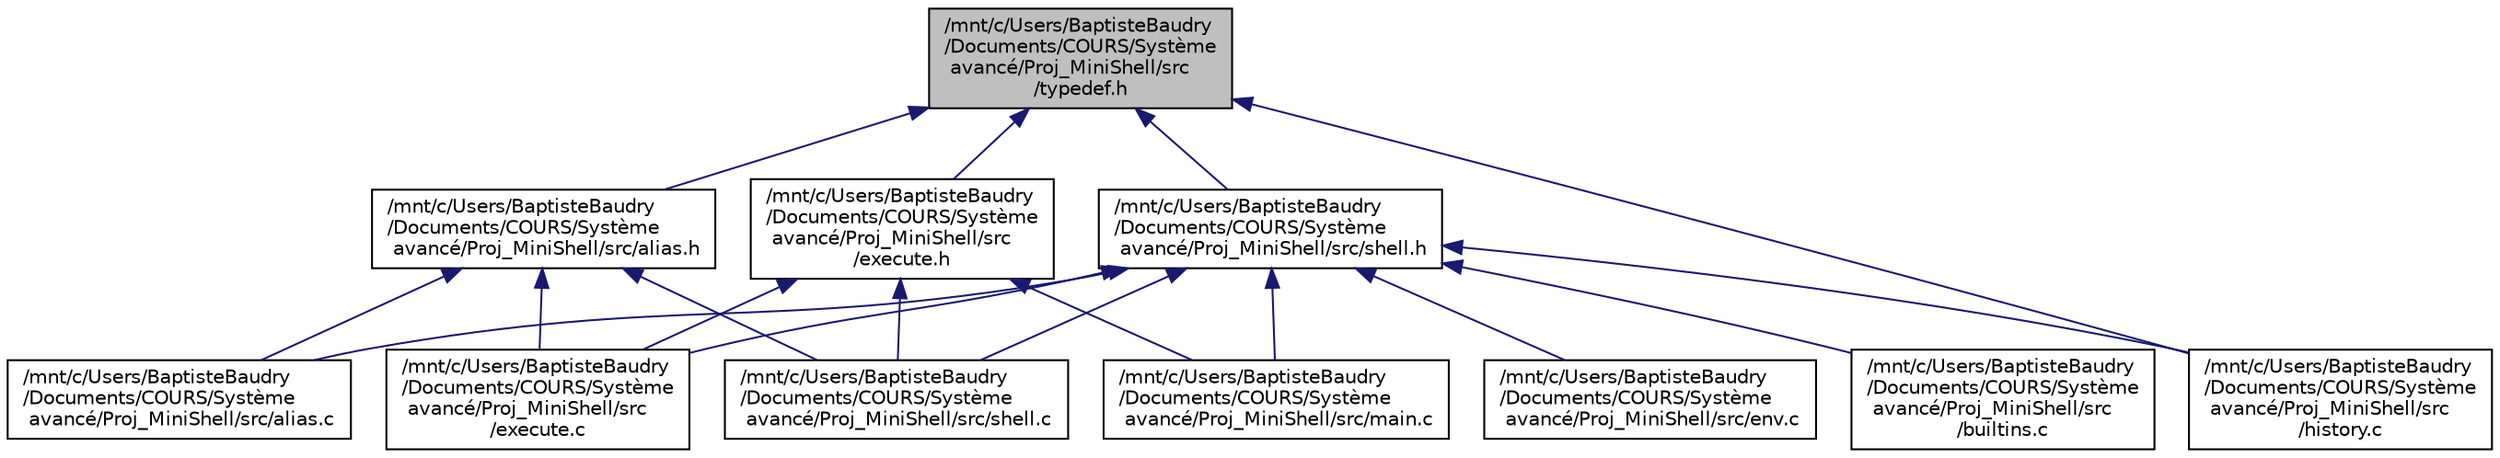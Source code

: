 digraph "/mnt/c/Users/BaptisteBaudry/Documents/COURS/Système avancé/Proj_MiniShell/src/typedef.h"
{
 // LATEX_PDF_SIZE
  edge [fontname="Helvetica",fontsize="10",labelfontname="Helvetica",labelfontsize="10"];
  node [fontname="Helvetica",fontsize="10",shape=record];
  Node1 [label="/mnt/c/Users/BaptisteBaudry\l/Documents/COURS/Système\l avancé/Proj_MiniShell/src\l/typedef.h",height=0.2,width=0.4,color="black", fillcolor="grey75", style="filled", fontcolor="black",tooltip="Définition des Types."];
  Node1 -> Node2 [dir="back",color="midnightblue",fontsize="10",style="solid",fontname="Helvetica"];
  Node2 [label="/mnt/c/Users/BaptisteBaudry\l/Documents/COURS/Système\l avancé/Proj_MiniShell/src/alias.h",height=0.2,width=0.4,color="black", fillcolor="white", style="filled",URL="$alias_8h.html",tooltip="Fonctions de gestion des alias."];
  Node2 -> Node3 [dir="back",color="midnightblue",fontsize="10",style="solid",fontname="Helvetica"];
  Node3 [label="/mnt/c/Users/BaptisteBaudry\l/Documents/COURS/Système\l avancé/Proj_MiniShell/src/alias.c",height=0.2,width=0.4,color="black", fillcolor="white", style="filled",URL="$alias_8c.html",tooltip="Gestion des alias."];
  Node2 -> Node4 [dir="back",color="midnightblue",fontsize="10",style="solid",fontname="Helvetica"];
  Node4 [label="/mnt/c/Users/BaptisteBaudry\l/Documents/COURS/Système\l avancé/Proj_MiniShell/src\l/execute.c",height=0.2,width=0.4,color="black", fillcolor="white", style="filled",URL="$execute_8c.html",tooltip="Fonctions d'exécution des commandes."];
  Node2 -> Node5 [dir="back",color="midnightblue",fontsize="10",style="solid",fontname="Helvetica"];
  Node5 [label="/mnt/c/Users/BaptisteBaudry\l/Documents/COURS/Système\l avancé/Proj_MiniShell/src/shell.c",height=0.2,width=0.4,color="black", fillcolor="white", style="filled",URL="$shell_8c.html",tooltip="Fonctions principales du shell."];
  Node1 -> Node6 [dir="back",color="midnightblue",fontsize="10",style="solid",fontname="Helvetica"];
  Node6 [label="/mnt/c/Users/BaptisteBaudry\l/Documents/COURS/Système\l avancé/Proj_MiniShell/src\l/execute.h",height=0.2,width=0.4,color="black", fillcolor="white", style="filled",URL="$execute_8h.html",tooltip="Fonctions d'exécution des commandes."];
  Node6 -> Node4 [dir="back",color="midnightblue",fontsize="10",style="solid",fontname="Helvetica"];
  Node6 -> Node7 [dir="back",color="midnightblue",fontsize="10",style="solid",fontname="Helvetica"];
  Node7 [label="/mnt/c/Users/BaptisteBaudry\l/Documents/COURS/Système\l avancé/Proj_MiniShell/src/main.c",height=0.2,width=0.4,color="black", fillcolor="white", style="filled",URL="$main_8c.html",tooltip="Point d'entrée du MiniShell."];
  Node6 -> Node5 [dir="back",color="midnightblue",fontsize="10",style="solid",fontname="Helvetica"];
  Node1 -> Node8 [dir="back",color="midnightblue",fontsize="10",style="solid",fontname="Helvetica"];
  Node8 [label="/mnt/c/Users/BaptisteBaudry\l/Documents/COURS/Système\l avancé/Proj_MiniShell/src\l/history.c",height=0.2,width=0.4,color="black", fillcolor="white", style="filled",URL="$history_8c.html",tooltip="Gestion de l'historique des commandes."];
  Node1 -> Node9 [dir="back",color="midnightblue",fontsize="10",style="solid",fontname="Helvetica"];
  Node9 [label="/mnt/c/Users/BaptisteBaudry\l/Documents/COURS/Système\l avancé/Proj_MiniShell/src/shell.h",height=0.2,width=0.4,color="black", fillcolor="white", style="filled",URL="$shell_8h.html",tooltip="Fonctions du shell MiniShell."];
  Node9 -> Node3 [dir="back",color="midnightblue",fontsize="10",style="solid",fontname="Helvetica"];
  Node9 -> Node10 [dir="back",color="midnightblue",fontsize="10",style="solid",fontname="Helvetica"];
  Node10 [label="/mnt/c/Users/BaptisteBaudry\l/Documents/COURS/Système\l avancé/Proj_MiniShell/src\l/builtins.c",height=0.2,width=0.4,color="black", fillcolor="white", style="filled",URL="$builtins_8c.html",tooltip="Implémentation des commandes internes."];
  Node9 -> Node11 [dir="back",color="midnightblue",fontsize="10",style="solid",fontname="Helvetica"];
  Node11 [label="/mnt/c/Users/BaptisteBaudry\l/Documents/COURS/Système\l avancé/Proj_MiniShell/src/env.c",height=0.2,width=0.4,color="black", fillcolor="white", style="filled",URL="$env_8c.html",tooltip="Gestion des variables d'environnement."];
  Node9 -> Node4 [dir="back",color="midnightblue",fontsize="10",style="solid",fontname="Helvetica"];
  Node9 -> Node8 [dir="back",color="midnightblue",fontsize="10",style="solid",fontname="Helvetica"];
  Node9 -> Node7 [dir="back",color="midnightblue",fontsize="10",style="solid",fontname="Helvetica"];
  Node9 -> Node5 [dir="back",color="midnightblue",fontsize="10",style="solid",fontname="Helvetica"];
}
